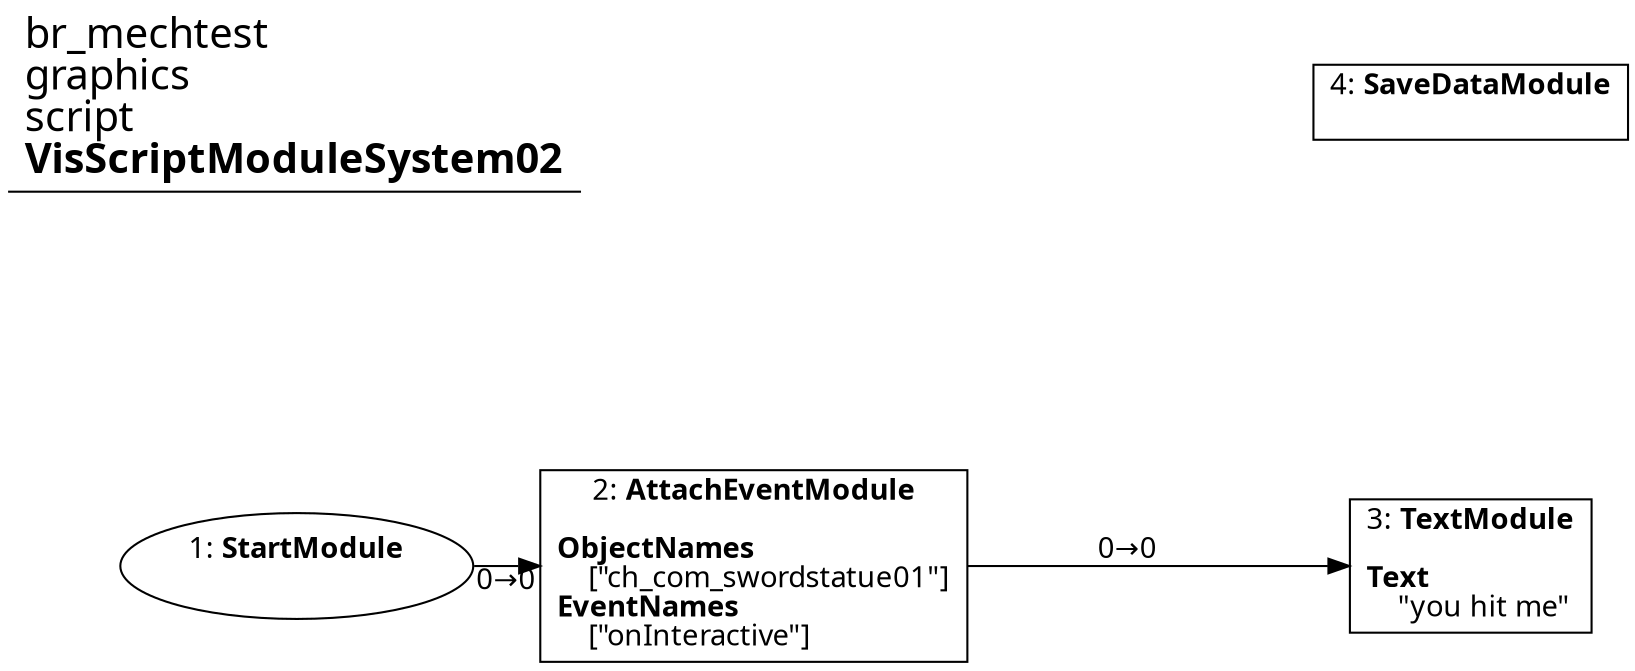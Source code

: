 digraph {
    layout = fdp;
    overlap = prism;
    sep = "+16";
    splines = spline;

    node [ shape = box ];

    graph [ fontname = "Segoe UI" ];
    node [ fontname = "Segoe UI" ];
    edge [ fontname = "Segoe UI" ];

    1 [ label = <1: <b>StartModule</b><br/><br/>> ];
    1 [ shape = oval ]
    1 [ pos = "0.09900001,-0.102000006!" ];
    1 -> 2 [ label = "0→0" ];

    2 [ label = <2: <b>AttachEventModule</b><br/><br/><b>ObjectNames</b><br align="left"/>    [&quot;ch_com_swordstatue01&quot;]<br align="left"/><b>EventNames</b><br align="left"/>    [&quot;onInteractive&quot;]<br align="left"/>> ];
    2 [ pos = "0.303,-0.102000006!" ];
    2 -> 3 [ label = "0→0" ];

    3 [ label = <3: <b>TextModule</b><br/><br/><b>Text</b><br align="left"/>    &quot;you hit me&quot;<br align="left"/>> ];
    3 [ pos = "0.623,-0.102000006!" ];

    4 [ label = <4: <b>SaveDataModule</b><br/><br/>> ];
    4 [ pos = "0.623,0.105000004!" ];

    title [ pos = "0.098000005,0.106000006!" ];
    title [ shape = underline ];
    title [ label = <<font point-size="20">br_mechtest<br align="left"/>graphics<br align="left"/>script<br align="left"/><b>VisScriptModuleSystem02</b><br align="left"/></font>> ];
}
